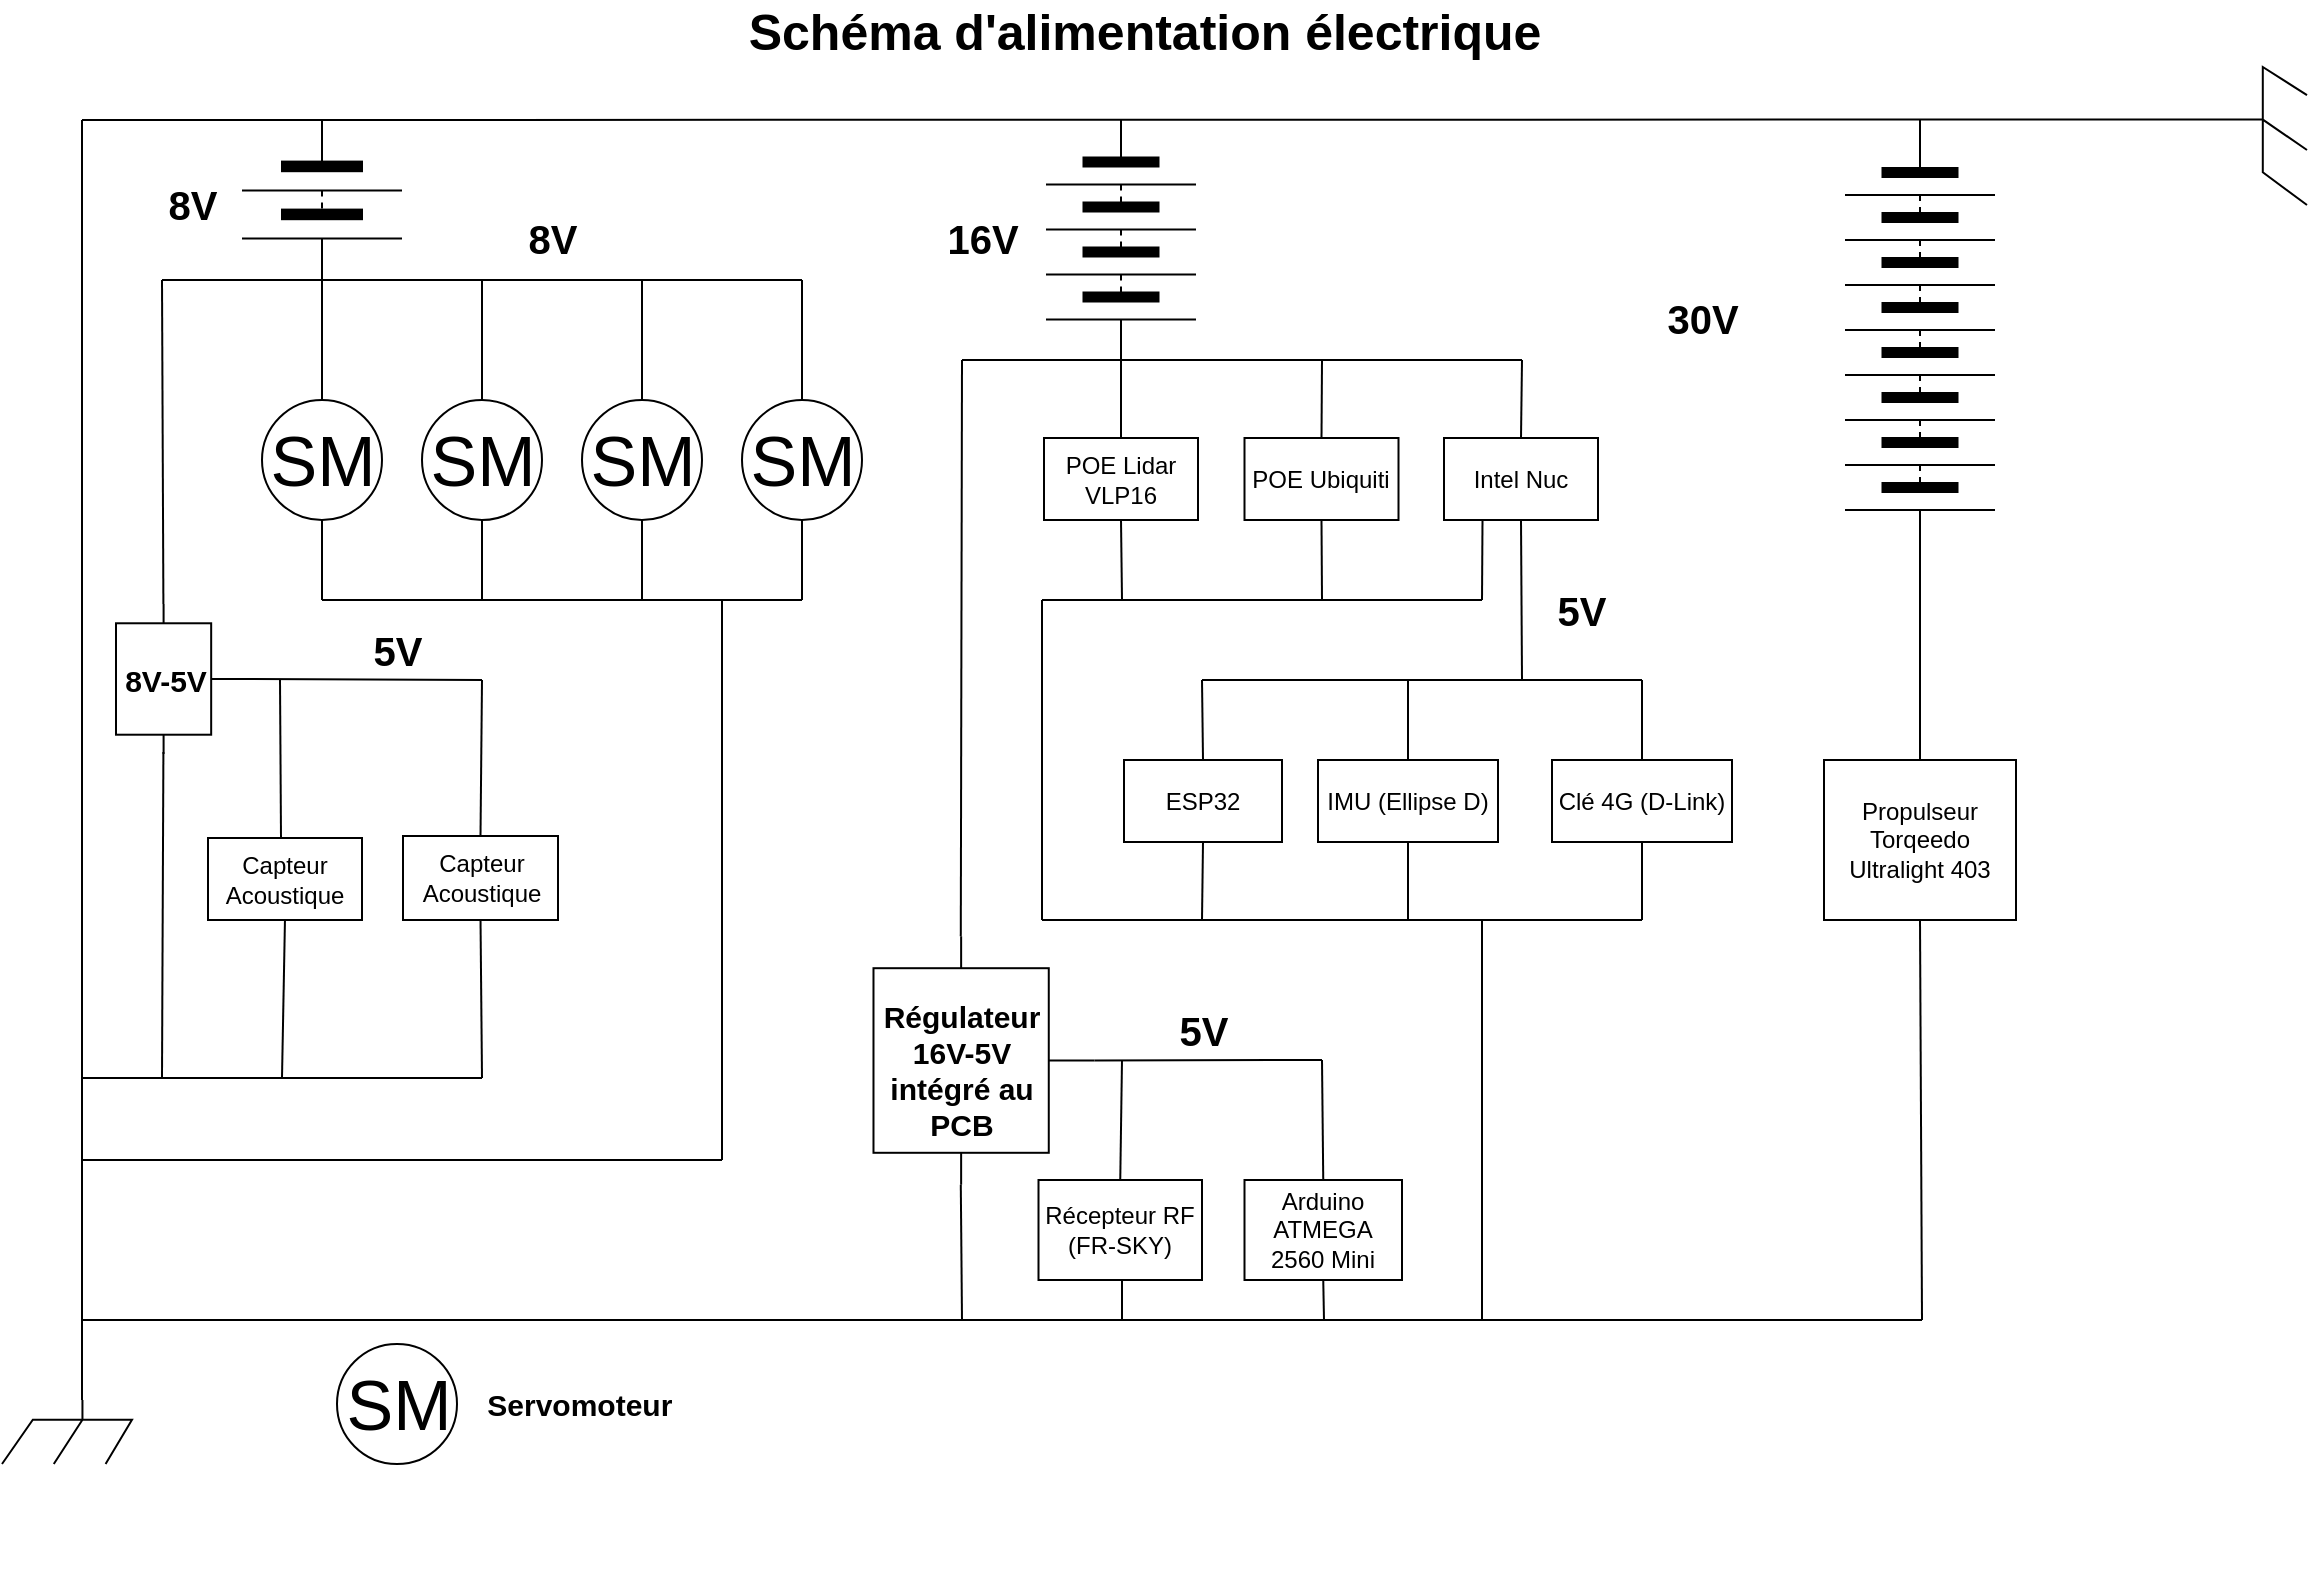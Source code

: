 <mxfile version="23.1.5" type="device">
  <diagram name="Page-1" id="60BjsfEuQt3Qpa_CQxnq">
    <mxGraphModel dx="2004" dy="1203" grid="1" gridSize="10" guides="1" tooltips="1" connect="1" arrows="1" fold="1" page="1" pageScale="1" pageWidth="1169" pageHeight="827" math="0" shadow="0">
      <root>
        <mxCell id="0" />
        <mxCell id="1" parent="0" />
        <mxCell id="7wQhfwfNHQ7Kf5F1aOc0-6" value="" style="pointerEvents=1;verticalLabelPosition=bottom;shadow=0;dashed=0;align=center;html=1;verticalAlign=top;shape=mxgraph.electrical.miscellaneous.batteryStack;rotation=90;" vertex="1" parent="1">
          <mxGeometry x="499.75" y="111.75" width="119.5" height="75" as="geometry" />
        </mxCell>
        <mxCell id="7wQhfwfNHQ7Kf5F1aOc0-7" value="&lt;font style=&quot;font-size: 20px;&quot;&gt;&lt;b&gt;16V&lt;/b&gt;&lt;/font&gt;" style="text;html=1;align=center;verticalAlign=middle;resizable=0;points=[];autosize=1;strokeColor=none;fillColor=none;" vertex="1" parent="1">
          <mxGeometry x="460" y="129.25" width="60" height="40" as="geometry" />
        </mxCell>
        <mxCell id="7wQhfwfNHQ7Kf5F1aOc0-12" value="" style="endArrow=none;html=1;rounded=0;" edge="1" parent="1">
          <mxGeometry width="50" height="50" relative="1" as="geometry">
            <mxPoint x="20" y="820" as="sourcePoint" />
            <mxPoint x="20" y="820" as="targetPoint" />
          </mxGeometry>
        </mxCell>
        <mxCell id="7wQhfwfNHQ7Kf5F1aOc0-17" value="" style="pointerEvents=1;verticalLabelPosition=bottom;shadow=0;dashed=0;align=center;html=1;verticalAlign=top;shape=mxgraph.electrical.miscellaneous.batteryStack;rotation=90;" vertex="1" parent="1">
          <mxGeometry x="120" y="90" width="80" height="80" as="geometry" />
        </mxCell>
        <mxCell id="7wQhfwfNHQ7Kf5F1aOc0-18" value="&lt;font style=&quot;font-size: 20px;&quot;&gt;&lt;b&gt;8V&lt;/b&gt;&lt;/font&gt;" style="text;html=1;align=center;verticalAlign=middle;resizable=0;points=[];autosize=1;strokeColor=none;fillColor=none;" vertex="1" parent="1">
          <mxGeometry x="70" y="111.75" width="50" height="40" as="geometry" />
        </mxCell>
        <mxCell id="7wQhfwfNHQ7Kf5F1aOc0-19" value="" style="endArrow=none;html=1;rounded=0;entryX=0.62;entryY=0;entryDx=0;entryDy=0;entryPerimeter=0;" edge="1" parent="1" target="7wQhfwfNHQ7Kf5F1aOc0-33">
          <mxGeometry width="50" height="50" relative="1" as="geometry">
            <mxPoint x="40" y="90" as="sourcePoint" />
            <mxPoint x="1105" y="90" as="targetPoint" />
          </mxGeometry>
        </mxCell>
        <mxCell id="7wQhfwfNHQ7Kf5F1aOc0-21" value="" style="endArrow=none;html=1;rounded=0;" edge="1" parent="1">
          <mxGeometry width="50" height="50" relative="1" as="geometry">
            <mxPoint x="80" y="170" as="sourcePoint" />
            <mxPoint x="400" y="170" as="targetPoint" />
          </mxGeometry>
        </mxCell>
        <mxCell id="7wQhfwfNHQ7Kf5F1aOc0-22" value="SM" style="verticalLabelPosition=middle;shadow=0;dashed=0;align=center;html=1;verticalAlign=middle;strokeWidth=1;shape=ellipse;aspect=fixed;fontSize=35;" vertex="1" parent="1">
          <mxGeometry x="130" y="230" width="60" height="60" as="geometry" />
        </mxCell>
        <mxCell id="7wQhfwfNHQ7Kf5F1aOc0-23" value="SM" style="verticalLabelPosition=middle;shadow=0;dashed=0;align=center;html=1;verticalAlign=middle;strokeWidth=1;shape=ellipse;aspect=fixed;fontSize=35;" vertex="1" parent="1">
          <mxGeometry x="210" y="230" width="60" height="60" as="geometry" />
        </mxCell>
        <mxCell id="7wQhfwfNHQ7Kf5F1aOc0-24" value="SM" style="verticalLabelPosition=middle;shadow=0;dashed=0;align=center;html=1;verticalAlign=middle;strokeWidth=1;shape=ellipse;aspect=fixed;fontSize=35;" vertex="1" parent="1">
          <mxGeometry x="290" y="230" width="60" height="60" as="geometry" />
        </mxCell>
        <mxCell id="7wQhfwfNHQ7Kf5F1aOc0-25" value="SM" style="verticalLabelPosition=middle;shadow=0;dashed=0;align=center;html=1;verticalAlign=middle;strokeWidth=1;shape=ellipse;aspect=fixed;fontSize=35;" vertex="1" parent="1">
          <mxGeometry x="370" y="230" width="60" height="60" as="geometry" />
        </mxCell>
        <mxCell id="7wQhfwfNHQ7Kf5F1aOc0-26" value="" style="endArrow=none;html=1;rounded=0;" edge="1" parent="1">
          <mxGeometry width="50" height="50" relative="1" as="geometry">
            <mxPoint x="40" y="730" as="sourcePoint" />
            <mxPoint x="40" y="90" as="targetPoint" />
          </mxGeometry>
        </mxCell>
        <mxCell id="7wQhfwfNHQ7Kf5F1aOc0-28" value="" style="endArrow=none;html=1;rounded=0;exitX=0.5;exitY=0;exitDx=0;exitDy=0;" edge="1" parent="1" source="7wQhfwfNHQ7Kf5F1aOc0-22">
          <mxGeometry width="50" height="50" relative="1" as="geometry">
            <mxPoint x="150" y="200" as="sourcePoint" />
            <mxPoint x="160" y="170" as="targetPoint" />
          </mxGeometry>
        </mxCell>
        <mxCell id="7wQhfwfNHQ7Kf5F1aOc0-29" value="" style="endArrow=none;html=1;rounded=0;exitX=0.5;exitY=0;exitDx=0;exitDy=0;" edge="1" parent="1" source="7wQhfwfNHQ7Kf5F1aOc0-23">
          <mxGeometry width="50" height="50" relative="1" as="geometry">
            <mxPoint x="150" y="200" as="sourcePoint" />
            <mxPoint x="240" y="170" as="targetPoint" />
          </mxGeometry>
        </mxCell>
        <mxCell id="7wQhfwfNHQ7Kf5F1aOc0-30" value="" style="endArrow=none;html=1;rounded=0;exitX=0.5;exitY=0;exitDx=0;exitDy=0;exitPerimeter=0;" edge="1" parent="1" source="7wQhfwfNHQ7Kf5F1aOc0-24">
          <mxGeometry width="50" height="50" relative="1" as="geometry">
            <mxPoint x="150" y="200" as="sourcePoint" />
            <mxPoint x="320" y="170" as="targetPoint" />
          </mxGeometry>
        </mxCell>
        <mxCell id="7wQhfwfNHQ7Kf5F1aOc0-31" value="" style="endArrow=none;html=1;rounded=0;exitX=0.5;exitY=0;exitDx=0;exitDy=0;" edge="1" parent="1" source="7wQhfwfNHQ7Kf5F1aOc0-25">
          <mxGeometry width="50" height="50" relative="1" as="geometry">
            <mxPoint x="150" y="200" as="sourcePoint" />
            <mxPoint x="400" y="170" as="targetPoint" />
          </mxGeometry>
        </mxCell>
        <mxCell id="7wQhfwfNHQ7Kf5F1aOc0-32" value="" style="endArrow=none;html=1;rounded=0;exitX=1;exitY=0.395;exitDx=0;exitDy=0;exitPerimeter=0;" edge="1" parent="1" source="7wQhfwfNHQ7Kf5F1aOc0-35">
          <mxGeometry width="50" height="50" relative="1" as="geometry">
            <mxPoint x="80" y="330" as="sourcePoint" />
            <mxPoint x="80" y="170" as="targetPoint" />
          </mxGeometry>
        </mxCell>
        <mxCell id="7wQhfwfNHQ7Kf5F1aOc0-33" value="" style="pointerEvents=1;verticalLabelPosition=bottom;shadow=0;dashed=0;align=center;html=1;verticalAlign=top;shape=mxgraph.electrical.miscellaneous.chassis;rotation=-90;" vertex="1" parent="1">
          <mxGeometry x="1102" y="82" width="69" height="32" as="geometry" />
        </mxCell>
        <mxCell id="7wQhfwfNHQ7Kf5F1aOc0-35" value="" style="verticalLabelPosition=bottom;shadow=0;dashed=0;align=center;html=1;verticalAlign=top;shape=mxgraph.electrical.abstract.voltage_regulator;rotation=-90;" vertex="1" parent="1">
          <mxGeometry x="49.5" y="339.5" width="75" height="60" as="geometry" />
        </mxCell>
        <mxCell id="7wQhfwfNHQ7Kf5F1aOc0-36" value="&lt;font style=&quot;font-size: 20px;&quot;&gt;&lt;b&gt;5V&lt;/b&gt;&lt;/font&gt;" style="text;html=1;align=center;verticalAlign=middle;whiteSpace=wrap;rounded=0;" vertex="1" parent="1">
          <mxGeometry x="167.5" y="339.5" width="60" height="30" as="geometry" />
        </mxCell>
        <mxCell id="7wQhfwfNHQ7Kf5F1aOc0-38" value="" style="endArrow=none;html=1;rounded=0;exitX=0.5;exitY=1;exitDx=0;exitDy=0;exitPerimeter=0;" edge="1" parent="1" source="7wQhfwfNHQ7Kf5F1aOc0-35">
          <mxGeometry width="50" height="50" relative="1" as="geometry">
            <mxPoint x="120" y="370" as="sourcePoint" />
            <mxPoint x="240" y="370" as="targetPoint" />
          </mxGeometry>
        </mxCell>
        <mxCell id="7wQhfwfNHQ7Kf5F1aOc0-41" value="" style="endArrow=none;html=1;rounded=0;exitX=0.5;exitY=0;exitDx=0;exitDy=0;" edge="1" parent="1">
          <mxGeometry width="50" height="50" relative="1" as="geometry">
            <mxPoint x="139.5" y="449" as="sourcePoint" />
            <mxPoint x="139" y="370" as="targetPoint" />
          </mxGeometry>
        </mxCell>
        <mxCell id="7wQhfwfNHQ7Kf5F1aOc0-42" value="" style="endArrow=none;html=1;rounded=0;exitX=0.5;exitY=0;exitDx=0;exitDy=0;" edge="1" parent="1" source="7wQhfwfNHQ7Kf5F1aOc0-48">
          <mxGeometry width="50" height="50" relative="1" as="geometry">
            <mxPoint x="240" y="410" as="sourcePoint" />
            <mxPoint x="240" y="370" as="targetPoint" />
          </mxGeometry>
        </mxCell>
        <mxCell id="7wQhfwfNHQ7Kf5F1aOc0-43" value="" style="endArrow=none;html=1;rounded=0;entryX=0.5;entryY=1;entryDx=0;entryDy=0;" edge="1" parent="1">
          <mxGeometry width="50" height="50" relative="1" as="geometry">
            <mxPoint x="140" y="569" as="sourcePoint" />
            <mxPoint x="141.5" y="489" as="targetPoint" />
          </mxGeometry>
        </mxCell>
        <mxCell id="7wQhfwfNHQ7Kf5F1aOc0-44" value="" style="endArrow=none;html=1;rounded=0;entryX=0.5;entryY=1;entryDx=0;entryDy=0;" edge="1" parent="1">
          <mxGeometry width="50" height="50" relative="1" as="geometry">
            <mxPoint x="240" y="569" as="sourcePoint" />
            <mxPoint x="239.25" y="489" as="targetPoint" />
          </mxGeometry>
        </mxCell>
        <mxCell id="7wQhfwfNHQ7Kf5F1aOc0-45" value="" style="endArrow=none;html=1;rounded=0;" edge="1" parent="1">
          <mxGeometry width="50" height="50" relative="1" as="geometry">
            <mxPoint x="80" y="569" as="sourcePoint" />
            <mxPoint x="240" y="569" as="targetPoint" />
          </mxGeometry>
        </mxCell>
        <mxCell id="7wQhfwfNHQ7Kf5F1aOc0-46" value="" style="endArrow=none;html=1;rounded=0;entryX=0;entryY=0.395;entryDx=0;entryDy=0;entryPerimeter=0;" edge="1" parent="1">
          <mxGeometry width="50" height="50" relative="1" as="geometry">
            <mxPoint x="80" y="569" as="sourcePoint" />
            <mxPoint x="80.7" y="406" as="targetPoint" />
          </mxGeometry>
        </mxCell>
        <mxCell id="7wQhfwfNHQ7Kf5F1aOc0-47" value="" style="endArrow=none;html=1;rounded=0;" edge="1" parent="1">
          <mxGeometry width="50" height="50" relative="1" as="geometry">
            <mxPoint x="80" y="569" as="sourcePoint" />
            <mxPoint x="40" y="569" as="targetPoint" />
          </mxGeometry>
        </mxCell>
        <mxCell id="7wQhfwfNHQ7Kf5F1aOc0-48" value="Capteur Acoustique" style="rounded=0;whiteSpace=wrap;html=1;rotation=0;" vertex="1" parent="1">
          <mxGeometry x="200.5" y="448" width="77.5" height="42" as="geometry" />
        </mxCell>
        <mxCell id="7wQhfwfNHQ7Kf5F1aOc0-49" value="Capteur Acoustique" style="rounded=0;whiteSpace=wrap;html=1;rotation=0;" vertex="1" parent="1">
          <mxGeometry x="103" y="449" width="77" height="41" as="geometry" />
        </mxCell>
        <mxCell id="7wQhfwfNHQ7Kf5F1aOc0-50" value="&lt;font style=&quot;font-size: 15px;&quot;&gt;&lt;b&gt;8V-5V&lt;/b&gt;&lt;/font&gt;" style="text;html=1;align=center;verticalAlign=middle;whiteSpace=wrap;rounded=0;" vertex="1" parent="1">
          <mxGeometry x="51.5" y="354.5" width="60" height="30" as="geometry" />
        </mxCell>
        <mxCell id="7wQhfwfNHQ7Kf5F1aOc0-51" value="" style="endArrow=none;html=1;rounded=0;" edge="1" parent="1">
          <mxGeometry width="50" height="50" relative="1" as="geometry">
            <mxPoint x="160" y="330" as="sourcePoint" />
            <mxPoint x="400" y="330" as="targetPoint" />
          </mxGeometry>
        </mxCell>
        <mxCell id="7wQhfwfNHQ7Kf5F1aOc0-52" value="" style="endArrow=none;html=1;rounded=0;entryX=0.5;entryY=1;entryDx=0;entryDy=0;" edge="1" parent="1" target="7wQhfwfNHQ7Kf5F1aOc0-22">
          <mxGeometry width="50" height="50" relative="1" as="geometry">
            <mxPoint x="160" y="330" as="sourcePoint" />
            <mxPoint x="-20" y="330" as="targetPoint" />
          </mxGeometry>
        </mxCell>
        <mxCell id="7wQhfwfNHQ7Kf5F1aOc0-53" value="" style="endArrow=none;html=1;rounded=0;entryX=0.5;entryY=1;entryDx=0;entryDy=0;" edge="1" parent="1" target="7wQhfwfNHQ7Kf5F1aOc0-23">
          <mxGeometry width="50" height="50" relative="1" as="geometry">
            <mxPoint x="240" y="330" as="sourcePoint" />
            <mxPoint x="-20" y="330" as="targetPoint" />
          </mxGeometry>
        </mxCell>
        <mxCell id="7wQhfwfNHQ7Kf5F1aOc0-54" value="" style="endArrow=none;html=1;rounded=0;entryX=0.5;entryY=1;entryDx=0;entryDy=0;" edge="1" parent="1" target="7wQhfwfNHQ7Kf5F1aOc0-24">
          <mxGeometry width="50" height="50" relative="1" as="geometry">
            <mxPoint x="320" y="330" as="sourcePoint" />
            <mxPoint x="-20" y="330" as="targetPoint" />
          </mxGeometry>
        </mxCell>
        <mxCell id="7wQhfwfNHQ7Kf5F1aOc0-55" value="" style="endArrow=none;html=1;rounded=0;entryX=0.5;entryY=1;entryDx=0;entryDy=0;" edge="1" parent="1" target="7wQhfwfNHQ7Kf5F1aOc0-25">
          <mxGeometry width="50" height="50" relative="1" as="geometry">
            <mxPoint x="400" y="330" as="sourcePoint" />
            <mxPoint x="-20" y="330" as="targetPoint" />
          </mxGeometry>
        </mxCell>
        <mxCell id="7wQhfwfNHQ7Kf5F1aOc0-56" value="" style="endArrow=none;html=1;rounded=0;" edge="1" parent="1">
          <mxGeometry width="50" height="50" relative="1" as="geometry">
            <mxPoint x="360" y="610" as="sourcePoint" />
            <mxPoint x="360" y="330" as="targetPoint" />
          </mxGeometry>
        </mxCell>
        <mxCell id="7wQhfwfNHQ7Kf5F1aOc0-57" value="" style="endArrow=none;html=1;rounded=0;" edge="1" parent="1">
          <mxGeometry width="50" height="50" relative="1" as="geometry">
            <mxPoint x="40" y="610" as="sourcePoint" />
            <mxPoint x="360" y="610" as="targetPoint" />
          </mxGeometry>
        </mxCell>
        <mxCell id="7wQhfwfNHQ7Kf5F1aOc0-58" value="" style="endArrow=none;html=1;rounded=0;" edge="1" parent="1">
          <mxGeometry width="50" height="50" relative="1" as="geometry">
            <mxPoint x="480" y="210" as="sourcePoint" />
            <mxPoint x="760" y="210" as="targetPoint" />
          </mxGeometry>
        </mxCell>
        <mxCell id="7wQhfwfNHQ7Kf5F1aOc0-59" value="" style="endArrow=none;html=1;rounded=0;exitX=1;exitY=0.395;exitDx=0;exitDy=0;exitPerimeter=0;" edge="1" parent="1" source="7wQhfwfNHQ7Kf5F1aOc0-60">
          <mxGeometry width="50" height="50" relative="1" as="geometry">
            <mxPoint x="480" y="370" as="sourcePoint" />
            <mxPoint x="480" y="210" as="targetPoint" />
          </mxGeometry>
        </mxCell>
        <mxCell id="7wQhfwfNHQ7Kf5F1aOc0-60" value="" style="verticalLabelPosition=bottom;shadow=0;dashed=0;align=center;html=1;verticalAlign=top;shape=mxgraph.electrical.abstract.voltage_regulator;rotation=-90;" vertex="1" parent="1">
          <mxGeometry x="428.87" y="505" width="124.25" height="110.5" as="geometry" />
        </mxCell>
        <mxCell id="7wQhfwfNHQ7Kf5F1aOc0-61" value="" style="endArrow=none;html=1;rounded=0;exitX=0.5;exitY=1;exitDx=0;exitDy=0;exitPerimeter=0;" edge="1" parent="1" source="7wQhfwfNHQ7Kf5F1aOc0-60">
          <mxGeometry width="50" height="50" relative="1" as="geometry">
            <mxPoint x="520" y="701" as="sourcePoint" />
            <mxPoint x="660" y="560" as="targetPoint" />
          </mxGeometry>
        </mxCell>
        <mxCell id="7wQhfwfNHQ7Kf5F1aOc0-62" value="" style="endArrow=none;html=1;rounded=0;entryX=0;entryY=0.395;entryDx=0;entryDy=0;entryPerimeter=0;" edge="1" parent="1" target="7wQhfwfNHQ7Kf5F1aOc0-60">
          <mxGeometry width="50" height="50" relative="1" as="geometry">
            <mxPoint x="480" y="690" as="sourcePoint" />
            <mxPoint x="481.547" y="614.5" as="targetPoint" />
          </mxGeometry>
        </mxCell>
        <mxCell id="7wQhfwfNHQ7Kf5F1aOc0-63" value="&lt;font style=&quot;font-size: 15px;&quot;&gt;&lt;b&gt;Régulateur 16V-5V intégré au PCB&lt;/b&gt;&lt;/font&gt;" style="text;html=1;align=center;verticalAlign=middle;whiteSpace=wrap;rounded=0;" vertex="1" parent="1">
          <mxGeometry x="450" y="550.25" width="60" height="30" as="geometry" />
        </mxCell>
        <mxCell id="7wQhfwfNHQ7Kf5F1aOc0-64" value="&lt;font style=&quot;font-size: 20px;&quot;&gt;&lt;b&gt;8V&lt;/b&gt;&lt;/font&gt;" style="text;html=1;align=center;verticalAlign=middle;resizable=0;points=[];autosize=1;strokeColor=none;fillColor=none;" vertex="1" parent="1">
          <mxGeometry x="250" y="129.25" width="50" height="40" as="geometry" />
        </mxCell>
        <mxCell id="7wQhfwfNHQ7Kf5F1aOc0-65" value="" style="pointerEvents=1;verticalLabelPosition=bottom;shadow=0;dashed=0;align=center;html=1;verticalAlign=top;shape=mxgraph.electrical.miscellaneous.chassis;" vertex="1" parent="1">
          <mxGeometry y="730" width="65" height="32" as="geometry" />
        </mxCell>
        <mxCell id="7wQhfwfNHQ7Kf5F1aOc0-66" value="POE Lidar VLP16" style="rounded=0;whiteSpace=wrap;html=1;rotation=0;" vertex="1" parent="1">
          <mxGeometry x="521" y="249" width="77" height="41" as="geometry" />
        </mxCell>
        <mxCell id="7wQhfwfNHQ7Kf5F1aOc0-67" value="POE Ubiquiti" style="rounded=0;whiteSpace=wrap;html=1;rotation=0;" vertex="1" parent="1">
          <mxGeometry x="621.25" y="249" width="77" height="41" as="geometry" />
        </mxCell>
        <mxCell id="7wQhfwfNHQ7Kf5F1aOc0-68" value="Intel Nuc" style="rounded=0;whiteSpace=wrap;html=1;rotation=0;" vertex="1" parent="1">
          <mxGeometry x="721" y="249" width="77" height="41" as="geometry" />
        </mxCell>
        <mxCell id="7wQhfwfNHQ7Kf5F1aOc0-69" value="" style="endArrow=none;html=1;rounded=0;exitX=0.5;exitY=0;exitDx=0;exitDy=0;entryX=1;entryY=0.5;entryDx=0;entryDy=0;" edge="1" parent="1" source="7wQhfwfNHQ7Kf5F1aOc0-66" target="7wQhfwfNHQ7Kf5F1aOc0-6">
          <mxGeometry width="50" height="50" relative="1" as="geometry">
            <mxPoint x="310" y="490" as="sourcePoint" />
            <mxPoint x="560" y="210" as="targetPoint" />
          </mxGeometry>
        </mxCell>
        <mxCell id="7wQhfwfNHQ7Kf5F1aOc0-70" value="" style="endArrow=none;html=1;rounded=0;exitX=0.5;exitY=0;exitDx=0;exitDy=0;" edge="1" parent="1" source="7wQhfwfNHQ7Kf5F1aOc0-67">
          <mxGeometry width="50" height="50" relative="1" as="geometry">
            <mxPoint x="310" y="490" as="sourcePoint" />
            <mxPoint x="660" y="210" as="targetPoint" />
          </mxGeometry>
        </mxCell>
        <mxCell id="7wQhfwfNHQ7Kf5F1aOc0-71" value="" style="endArrow=none;html=1;rounded=0;exitX=0.5;exitY=0;exitDx=0;exitDy=0;" edge="1" parent="1" source="7wQhfwfNHQ7Kf5F1aOc0-68">
          <mxGeometry width="50" height="50" relative="1" as="geometry">
            <mxPoint x="310" y="490" as="sourcePoint" />
            <mxPoint x="760" y="210" as="targetPoint" />
          </mxGeometry>
        </mxCell>
        <mxCell id="7wQhfwfNHQ7Kf5F1aOc0-72" value="" style="endArrow=none;html=1;rounded=0;entryX=0.25;entryY=1;entryDx=0;entryDy=0;" edge="1" parent="1" target="7wQhfwfNHQ7Kf5F1aOc0-68">
          <mxGeometry width="50" height="50" relative="1" as="geometry">
            <mxPoint x="740" y="330" as="sourcePoint" />
            <mxPoint x="470" y="450" as="targetPoint" />
          </mxGeometry>
        </mxCell>
        <mxCell id="7wQhfwfNHQ7Kf5F1aOc0-73" value="" style="endArrow=none;html=1;rounded=0;" edge="1" parent="1">
          <mxGeometry width="50" height="50" relative="1" as="geometry">
            <mxPoint x="520" y="330" as="sourcePoint" />
            <mxPoint x="740" y="330" as="targetPoint" />
          </mxGeometry>
        </mxCell>
        <mxCell id="7wQhfwfNHQ7Kf5F1aOc0-74" value="" style="endArrow=none;html=1;rounded=0;entryX=0.5;entryY=1;entryDx=0;entryDy=0;" edge="1" parent="1" target="7wQhfwfNHQ7Kf5F1aOc0-67">
          <mxGeometry width="50" height="50" relative="1" as="geometry">
            <mxPoint x="660" y="330" as="sourcePoint" />
            <mxPoint x="470" y="450" as="targetPoint" />
          </mxGeometry>
        </mxCell>
        <mxCell id="7wQhfwfNHQ7Kf5F1aOc0-75" value="" style="endArrow=none;html=1;rounded=0;entryX=0.5;entryY=1;entryDx=0;entryDy=0;" edge="1" parent="1">
          <mxGeometry width="50" height="50" relative="1" as="geometry">
            <mxPoint x="560" y="330" as="sourcePoint" />
            <mxPoint x="559.5" y="290" as="targetPoint" />
          </mxGeometry>
        </mxCell>
        <mxCell id="7wQhfwfNHQ7Kf5F1aOc0-76" value="" style="endArrow=none;html=1;rounded=0;" edge="1" parent="1">
          <mxGeometry width="50" height="50" relative="1" as="geometry">
            <mxPoint x="520" y="490" as="sourcePoint" />
            <mxPoint x="520" y="330" as="targetPoint" />
          </mxGeometry>
        </mxCell>
        <mxCell id="7wQhfwfNHQ7Kf5F1aOc0-77" value="" style="endArrow=none;html=1;rounded=0;entryX=0.5;entryY=1;entryDx=0;entryDy=0;" edge="1" parent="1" target="7wQhfwfNHQ7Kf5F1aOc0-68">
          <mxGeometry width="50" height="50" relative="1" as="geometry">
            <mxPoint x="760" y="370" as="sourcePoint" />
            <mxPoint x="470" y="450" as="targetPoint" />
          </mxGeometry>
        </mxCell>
        <mxCell id="7wQhfwfNHQ7Kf5F1aOc0-78" value="&lt;font style=&quot;font-size: 20px;&quot;&gt;&lt;b&gt;5V&lt;/b&gt;&lt;/font&gt;" style="text;html=1;align=center;verticalAlign=middle;whiteSpace=wrap;rounded=0;" vertex="1" parent="1">
          <mxGeometry x="760" y="320" width="60" height="30" as="geometry" />
        </mxCell>
        <mxCell id="7wQhfwfNHQ7Kf5F1aOc0-79" value="" style="endArrow=none;html=1;rounded=0;" edge="1" parent="1">
          <mxGeometry width="50" height="50" relative="1" as="geometry">
            <mxPoint x="600" y="370" as="sourcePoint" />
            <mxPoint x="760" y="370" as="targetPoint" />
          </mxGeometry>
        </mxCell>
        <mxCell id="7wQhfwfNHQ7Kf5F1aOc0-80" value="ESP32" style="rounded=0;whiteSpace=wrap;html=1;rotation=0;" vertex="1" parent="1">
          <mxGeometry x="561" y="410" width="79" height="41" as="geometry" />
        </mxCell>
        <mxCell id="7wQhfwfNHQ7Kf5F1aOc0-81" value="IMU (Ellipse D)" style="rounded=0;whiteSpace=wrap;html=1;rotation=0;" vertex="1" parent="1">
          <mxGeometry x="658" y="410" width="90" height="41" as="geometry" />
        </mxCell>
        <mxCell id="7wQhfwfNHQ7Kf5F1aOc0-82" value="Clé 4G (D-Link)" style="rounded=0;whiteSpace=wrap;html=1;rotation=0;" vertex="1" parent="1">
          <mxGeometry x="775" y="410" width="90" height="41" as="geometry" />
        </mxCell>
        <mxCell id="7wQhfwfNHQ7Kf5F1aOc0-83" value="" style="endArrow=none;html=1;rounded=0;exitX=0.5;exitY=0;exitDx=0;exitDy=0;" edge="1" parent="1" source="7wQhfwfNHQ7Kf5F1aOc0-80">
          <mxGeometry width="50" height="50" relative="1" as="geometry">
            <mxPoint x="420" y="500" as="sourcePoint" />
            <mxPoint x="600" y="370" as="targetPoint" />
          </mxGeometry>
        </mxCell>
        <mxCell id="7wQhfwfNHQ7Kf5F1aOc0-84" value="" style="endArrow=none;html=1;rounded=0;exitX=0.5;exitY=0;exitDx=0;exitDy=0;" edge="1" parent="1" source="7wQhfwfNHQ7Kf5F1aOc0-81">
          <mxGeometry width="50" height="50" relative="1" as="geometry">
            <mxPoint x="603" y="420" as="sourcePoint" />
            <mxPoint x="703" y="370" as="targetPoint" />
          </mxGeometry>
        </mxCell>
        <mxCell id="7wQhfwfNHQ7Kf5F1aOc0-85" value="" style="endArrow=none;html=1;rounded=0;" edge="1" parent="1">
          <mxGeometry width="50" height="50" relative="1" as="geometry">
            <mxPoint x="820" y="370" as="sourcePoint" />
            <mxPoint x="760" y="370" as="targetPoint" />
          </mxGeometry>
        </mxCell>
        <mxCell id="7wQhfwfNHQ7Kf5F1aOc0-86" value="" style="endArrow=none;html=1;rounded=0;exitX=0.5;exitY=0;exitDx=0;exitDy=0;" edge="1" parent="1" source="7wQhfwfNHQ7Kf5F1aOc0-82">
          <mxGeometry width="50" height="50" relative="1" as="geometry">
            <mxPoint x="830" y="380" as="sourcePoint" />
            <mxPoint x="820" y="370" as="targetPoint" />
          </mxGeometry>
        </mxCell>
        <mxCell id="7wQhfwfNHQ7Kf5F1aOc0-87" value="" style="endArrow=none;html=1;rounded=0;entryX=0.5;entryY=1;entryDx=0;entryDy=0;" edge="1" parent="1" target="7wQhfwfNHQ7Kf5F1aOc0-80">
          <mxGeometry width="50" height="50" relative="1" as="geometry">
            <mxPoint x="600" y="490" as="sourcePoint" />
            <mxPoint x="470" y="530" as="targetPoint" />
          </mxGeometry>
        </mxCell>
        <mxCell id="7wQhfwfNHQ7Kf5F1aOc0-88" value="" style="endArrow=none;html=1;rounded=0;entryX=0.5;entryY=1;entryDx=0;entryDy=0;" edge="1" parent="1" target="7wQhfwfNHQ7Kf5F1aOc0-81">
          <mxGeometry width="50" height="50" relative="1" as="geometry">
            <mxPoint x="703" y="490" as="sourcePoint" />
            <mxPoint x="611" y="461" as="targetPoint" />
          </mxGeometry>
        </mxCell>
        <mxCell id="7wQhfwfNHQ7Kf5F1aOc0-89" value="" style="endArrow=none;html=1;rounded=0;entryX=0.5;entryY=1;entryDx=0;entryDy=0;" edge="1" parent="1" target="7wQhfwfNHQ7Kf5F1aOc0-82">
          <mxGeometry width="50" height="50" relative="1" as="geometry">
            <mxPoint x="820" y="490" as="sourcePoint" />
            <mxPoint x="820.5" y="464" as="targetPoint" />
          </mxGeometry>
        </mxCell>
        <mxCell id="7wQhfwfNHQ7Kf5F1aOc0-90" value="" style="endArrow=none;html=1;rounded=0;" edge="1" parent="1">
          <mxGeometry width="50" height="50" relative="1" as="geometry">
            <mxPoint x="520" y="490" as="sourcePoint" />
            <mxPoint x="820" y="490" as="targetPoint" />
          </mxGeometry>
        </mxCell>
        <mxCell id="7wQhfwfNHQ7Kf5F1aOc0-91" value="" style="endArrow=none;html=1;rounded=0;" edge="1" parent="1">
          <mxGeometry width="50" height="50" relative="1" as="geometry">
            <mxPoint x="740" y="690" as="sourcePoint" />
            <mxPoint x="740" y="490" as="targetPoint" />
          </mxGeometry>
        </mxCell>
        <mxCell id="7wQhfwfNHQ7Kf5F1aOc0-92" value="&lt;font style=&quot;font-size: 20px;&quot;&gt;&lt;b&gt;5V&lt;/b&gt;&lt;/font&gt;" style="text;html=1;align=center;verticalAlign=middle;whiteSpace=wrap;rounded=0;" vertex="1" parent="1">
          <mxGeometry x="570.5" y="530" width="60" height="30" as="geometry" />
        </mxCell>
        <mxCell id="7wQhfwfNHQ7Kf5F1aOc0-93" value="Récepteur RF (FR-SKY)" style="rounded=0;whiteSpace=wrap;html=1;rotation=0;" vertex="1" parent="1">
          <mxGeometry x="518.25" y="620" width="81.75" height="50" as="geometry" />
        </mxCell>
        <mxCell id="7wQhfwfNHQ7Kf5F1aOc0-94" value="Arduino ATMEGA 2560 Mini" style="rounded=0;whiteSpace=wrap;html=1;rotation=0;" vertex="1" parent="1">
          <mxGeometry x="621.25" y="620" width="78.75" height="50" as="geometry" />
        </mxCell>
        <mxCell id="7wQhfwfNHQ7Kf5F1aOc0-96" value="" style="endArrow=none;html=1;rounded=0;exitX=0.5;exitY=0;exitDx=0;exitDy=0;" edge="1" parent="1" source="7wQhfwfNHQ7Kf5F1aOc0-93">
          <mxGeometry width="50" height="50" relative="1" as="geometry">
            <mxPoint x="520" y="460" as="sourcePoint" />
            <mxPoint x="560" y="560" as="targetPoint" />
          </mxGeometry>
        </mxCell>
        <mxCell id="7wQhfwfNHQ7Kf5F1aOc0-97" value="" style="endArrow=none;html=1;rounded=0;exitX=0.5;exitY=0;exitDx=0;exitDy=0;" edge="1" parent="1" source="7wQhfwfNHQ7Kf5F1aOc0-94">
          <mxGeometry width="50" height="50" relative="1" as="geometry">
            <mxPoint x="520" y="460" as="sourcePoint" />
            <mxPoint x="660" y="560" as="targetPoint" />
          </mxGeometry>
        </mxCell>
        <mxCell id="7wQhfwfNHQ7Kf5F1aOc0-101" value="" style="endArrow=none;html=1;rounded=0;" edge="1" parent="1">
          <mxGeometry width="50" height="50" relative="1" as="geometry">
            <mxPoint x="40" y="690" as="sourcePoint" />
            <mxPoint x="740" y="690" as="targetPoint" />
          </mxGeometry>
        </mxCell>
        <mxCell id="7wQhfwfNHQ7Kf5F1aOc0-102" value="" style="endArrow=none;html=1;rounded=0;" edge="1" parent="1">
          <mxGeometry width="50" height="50" relative="1" as="geometry">
            <mxPoint x="560" y="690" as="sourcePoint" />
            <mxPoint x="560" y="670" as="targetPoint" />
          </mxGeometry>
        </mxCell>
        <mxCell id="7wQhfwfNHQ7Kf5F1aOc0-103" value="" style="endArrow=none;html=1;rounded=0;entryX=0.5;entryY=1;entryDx=0;entryDy=0;" edge="1" parent="1" target="7wQhfwfNHQ7Kf5F1aOc0-94">
          <mxGeometry width="50" height="50" relative="1" as="geometry">
            <mxPoint x="661" y="690" as="sourcePoint" />
            <mxPoint x="650" y="450" as="targetPoint" />
          </mxGeometry>
        </mxCell>
        <mxCell id="7wQhfwfNHQ7Kf5F1aOc0-105" value="" style="pointerEvents=1;verticalLabelPosition=bottom;shadow=0;dashed=0;align=center;html=1;verticalAlign=top;shape=mxgraph.electrical.miscellaneous.batteryStack;rotation=90;" vertex="1" parent="1">
          <mxGeometry x="849" y="162" width="220" height="75" as="geometry" />
        </mxCell>
        <mxCell id="7wQhfwfNHQ7Kf5F1aOc0-106" value="&lt;font style=&quot;font-size: 20px;&quot;&gt;&lt;b&gt;30V&lt;/b&gt;&lt;/font&gt;" style="text;html=1;align=center;verticalAlign=middle;resizable=0;points=[];autosize=1;strokeColor=none;fillColor=none;" vertex="1" parent="1">
          <mxGeometry x="820" y="169.25" width="60" height="40" as="geometry" />
        </mxCell>
        <mxCell id="7wQhfwfNHQ7Kf5F1aOc0-107" value="" style="endArrow=none;html=1;rounded=0;entryX=1;entryY=0.5;entryDx=0;entryDy=0;exitX=0.5;exitY=0;exitDx=0;exitDy=0;" edge="1" parent="1" source="7wQhfwfNHQ7Kf5F1aOc0-108" target="7wQhfwfNHQ7Kf5F1aOc0-105">
          <mxGeometry width="50" height="50" relative="1" as="geometry">
            <mxPoint x="959" y="412" as="sourcePoint" />
            <mxPoint x="729" y="412" as="targetPoint" />
          </mxGeometry>
        </mxCell>
        <mxCell id="7wQhfwfNHQ7Kf5F1aOc0-108" value="Propulseur Torqeedo Ultralight 403" style="rounded=0;whiteSpace=wrap;html=1;rotation=0;" vertex="1" parent="1">
          <mxGeometry x="911" y="410" width="96" height="80" as="geometry" />
        </mxCell>
        <mxCell id="7wQhfwfNHQ7Kf5F1aOc0-109" value="" style="endArrow=none;html=1;rounded=0;entryX=0.5;entryY=1;entryDx=0;entryDy=0;" edge="1" parent="1" target="7wQhfwfNHQ7Kf5F1aOc0-108">
          <mxGeometry width="50" height="50" relative="1" as="geometry">
            <mxPoint x="960" y="690" as="sourcePoint" />
            <mxPoint x="690" y="410" as="targetPoint" />
          </mxGeometry>
        </mxCell>
        <mxCell id="7wQhfwfNHQ7Kf5F1aOc0-110" value="" style="endArrow=none;html=1;rounded=0;" edge="1" parent="1">
          <mxGeometry width="50" height="50" relative="1" as="geometry">
            <mxPoint x="740" y="690" as="sourcePoint" />
            <mxPoint x="960" y="690" as="targetPoint" />
          </mxGeometry>
        </mxCell>
        <mxCell id="7wQhfwfNHQ7Kf5F1aOc0-111" value="SM" style="verticalLabelPosition=middle;shadow=0;dashed=0;align=center;html=1;verticalAlign=middle;strokeWidth=1;shape=ellipse;aspect=fixed;fontSize=35;" vertex="1" parent="1">
          <mxGeometry x="167.5" y="702" width="60" height="60" as="geometry" />
        </mxCell>
        <mxCell id="7wQhfwfNHQ7Kf5F1aOc0-112" value="&lt;font style=&quot;font-size: 15px;&quot;&gt;&lt;b&gt;Servomoteur&amp;nbsp;&lt;/b&gt;&lt;/font&gt;" style="text;html=1;align=center;verticalAlign=middle;whiteSpace=wrap;rounded=0;" vertex="1" parent="1">
          <mxGeometry x="240" y="717" width="102" height="30" as="geometry" />
        </mxCell>
        <mxCell id="7wQhfwfNHQ7Kf5F1aOc0-113" value="&lt;font size=&quot;1&quot; style=&quot;&quot;&gt;&lt;b style=&quot;font-size: 25px;&quot;&gt;Schéma d&#39;alimentation électrique&amp;nbsp;&lt;/b&gt;&lt;/font&gt;" style="text;html=1;align=center;verticalAlign=middle;whiteSpace=wrap;rounded=0;" vertex="1" parent="1">
          <mxGeometry x="210" y="30" width="730" height="30" as="geometry" />
        </mxCell>
      </root>
    </mxGraphModel>
  </diagram>
</mxfile>
